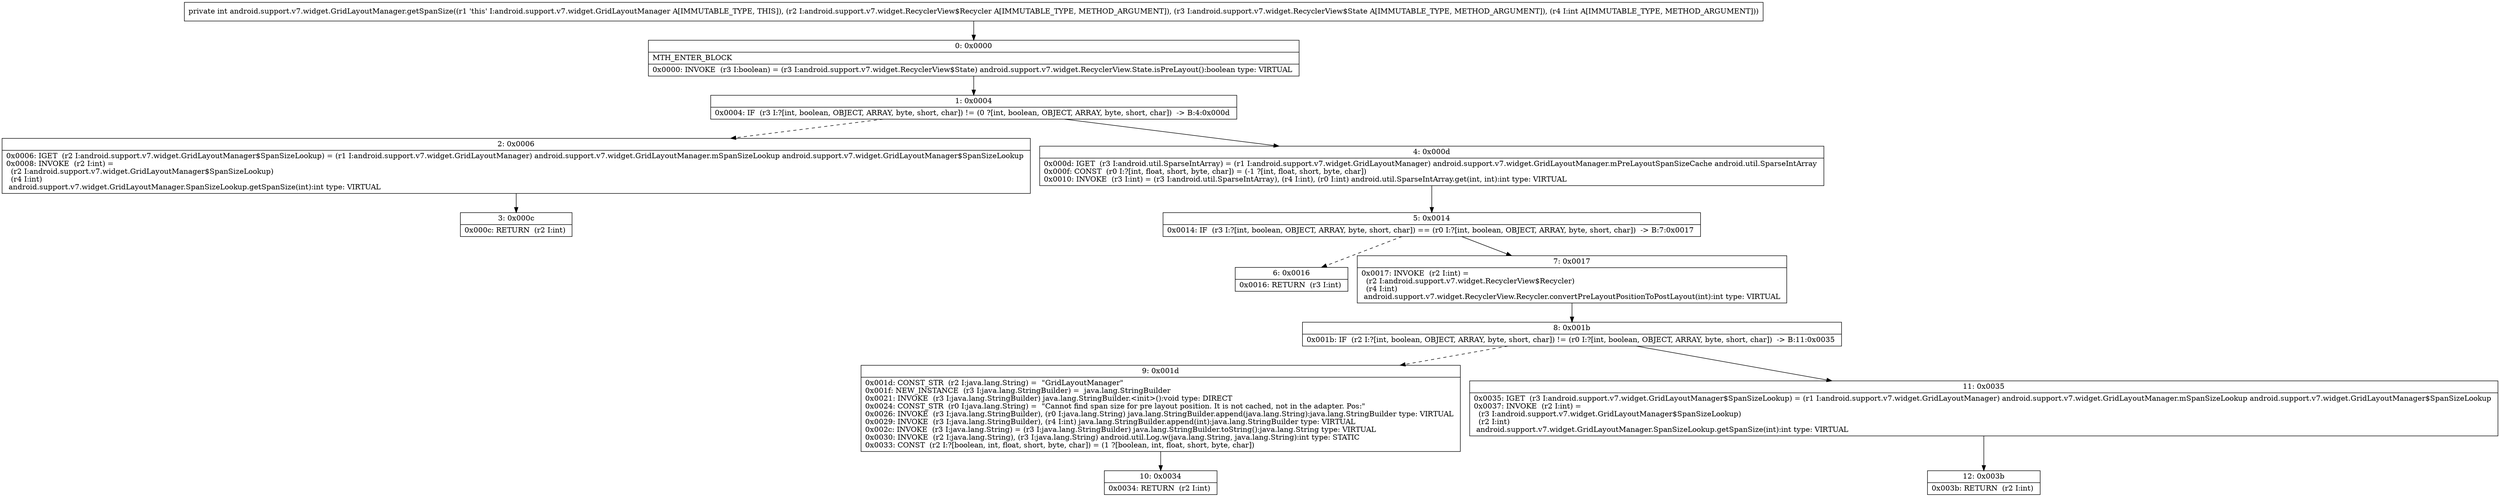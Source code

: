 digraph "CFG forandroid.support.v7.widget.GridLayoutManager.getSpanSize(Landroid\/support\/v7\/widget\/RecyclerView$Recycler;Landroid\/support\/v7\/widget\/RecyclerView$State;I)I" {
Node_0 [shape=record,label="{0\:\ 0x0000|MTH_ENTER_BLOCK\l|0x0000: INVOKE  (r3 I:boolean) = (r3 I:android.support.v7.widget.RecyclerView$State) android.support.v7.widget.RecyclerView.State.isPreLayout():boolean type: VIRTUAL \l}"];
Node_1 [shape=record,label="{1\:\ 0x0004|0x0004: IF  (r3 I:?[int, boolean, OBJECT, ARRAY, byte, short, char]) != (0 ?[int, boolean, OBJECT, ARRAY, byte, short, char])  \-\> B:4:0x000d \l}"];
Node_2 [shape=record,label="{2\:\ 0x0006|0x0006: IGET  (r2 I:android.support.v7.widget.GridLayoutManager$SpanSizeLookup) = (r1 I:android.support.v7.widget.GridLayoutManager) android.support.v7.widget.GridLayoutManager.mSpanSizeLookup android.support.v7.widget.GridLayoutManager$SpanSizeLookup \l0x0008: INVOKE  (r2 I:int) = \l  (r2 I:android.support.v7.widget.GridLayoutManager$SpanSizeLookup)\l  (r4 I:int)\l android.support.v7.widget.GridLayoutManager.SpanSizeLookup.getSpanSize(int):int type: VIRTUAL \l}"];
Node_3 [shape=record,label="{3\:\ 0x000c|0x000c: RETURN  (r2 I:int) \l}"];
Node_4 [shape=record,label="{4\:\ 0x000d|0x000d: IGET  (r3 I:android.util.SparseIntArray) = (r1 I:android.support.v7.widget.GridLayoutManager) android.support.v7.widget.GridLayoutManager.mPreLayoutSpanSizeCache android.util.SparseIntArray \l0x000f: CONST  (r0 I:?[int, float, short, byte, char]) = (\-1 ?[int, float, short, byte, char]) \l0x0010: INVOKE  (r3 I:int) = (r3 I:android.util.SparseIntArray), (r4 I:int), (r0 I:int) android.util.SparseIntArray.get(int, int):int type: VIRTUAL \l}"];
Node_5 [shape=record,label="{5\:\ 0x0014|0x0014: IF  (r3 I:?[int, boolean, OBJECT, ARRAY, byte, short, char]) == (r0 I:?[int, boolean, OBJECT, ARRAY, byte, short, char])  \-\> B:7:0x0017 \l}"];
Node_6 [shape=record,label="{6\:\ 0x0016|0x0016: RETURN  (r3 I:int) \l}"];
Node_7 [shape=record,label="{7\:\ 0x0017|0x0017: INVOKE  (r2 I:int) = \l  (r2 I:android.support.v7.widget.RecyclerView$Recycler)\l  (r4 I:int)\l android.support.v7.widget.RecyclerView.Recycler.convertPreLayoutPositionToPostLayout(int):int type: VIRTUAL \l}"];
Node_8 [shape=record,label="{8\:\ 0x001b|0x001b: IF  (r2 I:?[int, boolean, OBJECT, ARRAY, byte, short, char]) != (r0 I:?[int, boolean, OBJECT, ARRAY, byte, short, char])  \-\> B:11:0x0035 \l}"];
Node_9 [shape=record,label="{9\:\ 0x001d|0x001d: CONST_STR  (r2 I:java.lang.String) =  \"GridLayoutManager\" \l0x001f: NEW_INSTANCE  (r3 I:java.lang.StringBuilder) =  java.lang.StringBuilder \l0x0021: INVOKE  (r3 I:java.lang.StringBuilder) java.lang.StringBuilder.\<init\>():void type: DIRECT \l0x0024: CONST_STR  (r0 I:java.lang.String) =  \"Cannot find span size for pre layout position. It is not cached, not in the adapter. Pos:\" \l0x0026: INVOKE  (r3 I:java.lang.StringBuilder), (r0 I:java.lang.String) java.lang.StringBuilder.append(java.lang.String):java.lang.StringBuilder type: VIRTUAL \l0x0029: INVOKE  (r3 I:java.lang.StringBuilder), (r4 I:int) java.lang.StringBuilder.append(int):java.lang.StringBuilder type: VIRTUAL \l0x002c: INVOKE  (r3 I:java.lang.String) = (r3 I:java.lang.StringBuilder) java.lang.StringBuilder.toString():java.lang.String type: VIRTUAL \l0x0030: INVOKE  (r2 I:java.lang.String), (r3 I:java.lang.String) android.util.Log.w(java.lang.String, java.lang.String):int type: STATIC \l0x0033: CONST  (r2 I:?[boolean, int, float, short, byte, char]) = (1 ?[boolean, int, float, short, byte, char]) \l}"];
Node_10 [shape=record,label="{10\:\ 0x0034|0x0034: RETURN  (r2 I:int) \l}"];
Node_11 [shape=record,label="{11\:\ 0x0035|0x0035: IGET  (r3 I:android.support.v7.widget.GridLayoutManager$SpanSizeLookup) = (r1 I:android.support.v7.widget.GridLayoutManager) android.support.v7.widget.GridLayoutManager.mSpanSizeLookup android.support.v7.widget.GridLayoutManager$SpanSizeLookup \l0x0037: INVOKE  (r2 I:int) = \l  (r3 I:android.support.v7.widget.GridLayoutManager$SpanSizeLookup)\l  (r2 I:int)\l android.support.v7.widget.GridLayoutManager.SpanSizeLookup.getSpanSize(int):int type: VIRTUAL \l}"];
Node_12 [shape=record,label="{12\:\ 0x003b|0x003b: RETURN  (r2 I:int) \l}"];
MethodNode[shape=record,label="{private int android.support.v7.widget.GridLayoutManager.getSpanSize((r1 'this' I:android.support.v7.widget.GridLayoutManager A[IMMUTABLE_TYPE, THIS]), (r2 I:android.support.v7.widget.RecyclerView$Recycler A[IMMUTABLE_TYPE, METHOD_ARGUMENT]), (r3 I:android.support.v7.widget.RecyclerView$State A[IMMUTABLE_TYPE, METHOD_ARGUMENT]), (r4 I:int A[IMMUTABLE_TYPE, METHOD_ARGUMENT])) }"];
MethodNode -> Node_0;
Node_0 -> Node_1;
Node_1 -> Node_2[style=dashed];
Node_1 -> Node_4;
Node_2 -> Node_3;
Node_4 -> Node_5;
Node_5 -> Node_6[style=dashed];
Node_5 -> Node_7;
Node_7 -> Node_8;
Node_8 -> Node_9[style=dashed];
Node_8 -> Node_11;
Node_9 -> Node_10;
Node_11 -> Node_12;
}

